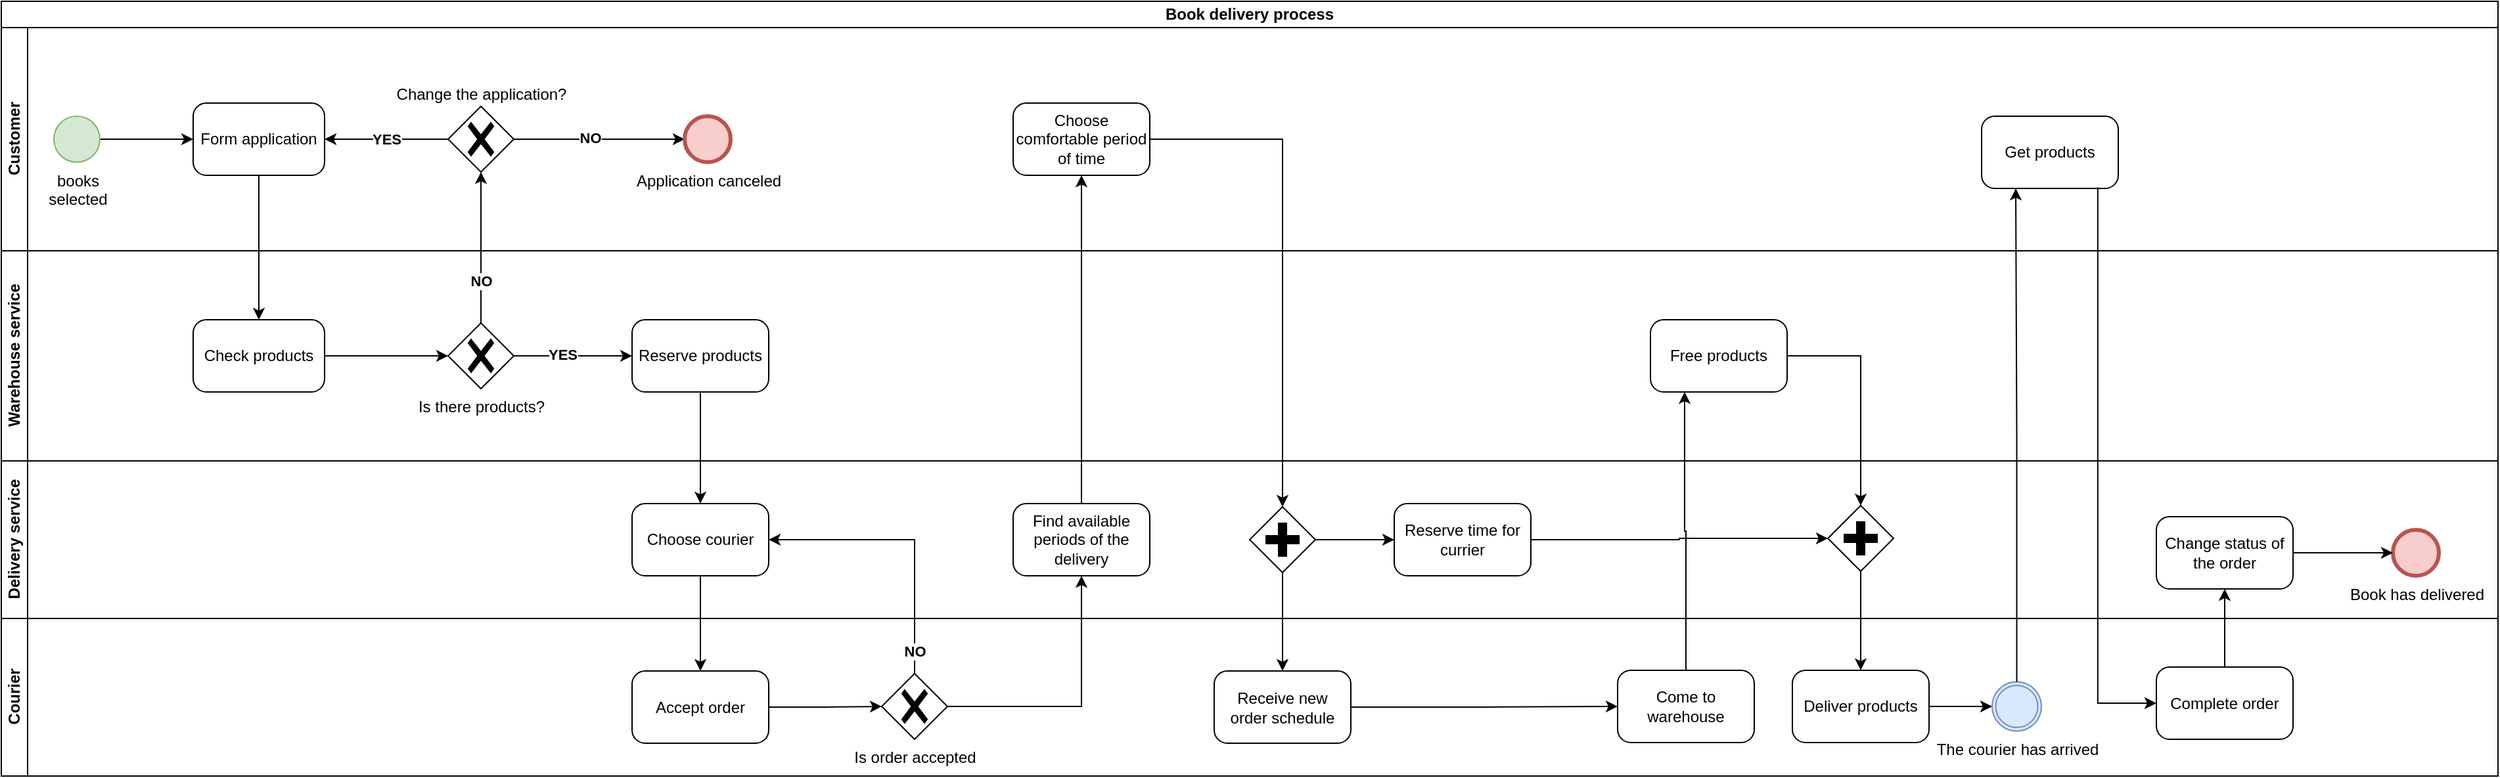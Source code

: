 <mxfile version="21.1.1" type="device">
  <diagram name="Page-1" id="2a216829-ef6e-dabb-86c1-c78162f3ba2b">
    <mxGraphModel dx="1750" dy="915" grid="1" gridSize="10" guides="1" tooltips="1" connect="1" arrows="1" fold="1" page="1" pageScale="1" pageWidth="850" pageHeight="1100" background="none" math="0" shadow="0">
      <root>
        <mxCell id="0" />
        <mxCell id="1" parent="0" />
        <mxCell id="5KnNx2-jX6yFGqiXHTDo-1" value="Book delivery process" style="swimlane;html=1;childLayout=stackLayout;resizeParent=1;resizeParentMax=0;horizontal=1;startSize=20;horizontalStack=0;whiteSpace=wrap;" parent="1" vertex="1">
          <mxGeometry x="60" y="90" width="1900" height="590" as="geometry" />
        </mxCell>
        <mxCell id="5KnNx2-jX6yFGqiXHTDo-2" value="Customer" style="swimlane;html=1;startSize=20;horizontal=0;" parent="5KnNx2-jX6yFGqiXHTDo-1" vertex="1">
          <mxGeometry y="20" width="1900" height="170" as="geometry" />
        </mxCell>
        <mxCell id="UqWMDtoSFBPJHVCRqFl0-8" style="edgeStyle=orthogonalEdgeStyle;rounded=0;orthogonalLoop=1;jettySize=auto;html=1;" parent="5KnNx2-jX6yFGqiXHTDo-2" source="5KnNx2-jX6yFGqiXHTDo-6" target="UqWMDtoSFBPJHVCRqFl0-3" edge="1">
          <mxGeometry relative="1" as="geometry" />
        </mxCell>
        <mxCell id="5KnNx2-jX6yFGqiXHTDo-6" value="books &lt;br&gt;selected" style="points=[[0.145,0.145,0],[0.5,0,0],[0.855,0.145,0],[1,0.5,0],[0.855,0.855,0],[0.5,1,0],[0.145,0.855,0],[0,0.5,0]];shape=mxgraph.bpmn.event;html=1;verticalLabelPosition=bottom;labelBackgroundColor=#ffffff;verticalAlign=top;align=center;perimeter=ellipsePerimeter;outlineConnect=0;aspect=fixed;outline=standard;symbol=general;direction=south;fillColor=#d5e8d4;strokeColor=#82b366;" parent="5KnNx2-jX6yFGqiXHTDo-2" vertex="1">
          <mxGeometry x="40" y="67.5" width="35" height="35" as="geometry" />
        </mxCell>
        <mxCell id="UqWMDtoSFBPJHVCRqFl0-3" value="Form application" style="points=[[0.25,0,0],[0.5,0,0],[0.75,0,0],[1,0.25,0],[1,0.5,0],[1,0.75,0],[0.75,1,0],[0.5,1,0],[0.25,1,0],[0,0.75,0],[0,0.5,0],[0,0.25,0]];shape=mxgraph.bpmn.task;whiteSpace=wrap;rectStyle=rounded;size=10;html=1;container=1;expand=0;collapsible=0;taskMarker=abstract;" parent="5KnNx2-jX6yFGqiXHTDo-2" vertex="1">
          <mxGeometry x="146" y="57.5" width="100" height="55" as="geometry" />
        </mxCell>
        <mxCell id="UqWMDtoSFBPJHVCRqFl0-12" value="&lt;b&gt;YES&lt;/b&gt;" style="edgeStyle=orthogonalEdgeStyle;rounded=0;orthogonalLoop=1;jettySize=auto;html=1;entryX=1;entryY=0.5;entryDx=0;entryDy=0;entryPerimeter=0;" parent="5KnNx2-jX6yFGqiXHTDo-2" source="UqWMDtoSFBPJHVCRqFl0-9" target="UqWMDtoSFBPJHVCRqFl0-3" edge="1">
          <mxGeometry relative="1" as="geometry" />
        </mxCell>
        <mxCell id="UqWMDtoSFBPJHVCRqFl0-14" style="edgeStyle=orthogonalEdgeStyle;rounded=0;orthogonalLoop=1;jettySize=auto;html=1;entryX=0;entryY=0.5;entryDx=0;entryDy=0;entryPerimeter=0;" parent="5KnNx2-jX6yFGqiXHTDo-2" source="UqWMDtoSFBPJHVCRqFl0-9" target="UqWMDtoSFBPJHVCRqFl0-13" edge="1">
          <mxGeometry relative="1" as="geometry" />
        </mxCell>
        <mxCell id="UqWMDtoSFBPJHVCRqFl0-21" value="&lt;b&gt;NO&lt;/b&gt;" style="edgeLabel;html=1;align=center;verticalAlign=middle;resizable=0;points=[];" parent="UqWMDtoSFBPJHVCRqFl0-14" vertex="1" connectable="0">
          <mxGeometry x="-0.108" y="1" relative="1" as="geometry">
            <mxPoint as="offset" />
          </mxGeometry>
        </mxCell>
        <mxCell id="UqWMDtoSFBPJHVCRqFl0-9" value="Change the application?" style="points=[[0.25,0.25,0],[0.5,0,0],[0.75,0.25,0],[1,0.5,0],[0.75,0.75,0],[0.5,1,0],[0.25,0.75,0],[0,0.5,0]];shape=mxgraph.bpmn.gateway2;html=1;verticalLabelPosition=top;labelBackgroundColor=#ffffff;verticalAlign=bottom;align=center;perimeter=rhombusPerimeter;outlineConnect=0;outline=none;symbol=none;gwType=exclusive;labelPosition=center;" parent="5KnNx2-jX6yFGqiXHTDo-2" vertex="1">
          <mxGeometry x="340" y="60" width="50" height="50" as="geometry" />
        </mxCell>
        <mxCell id="UqWMDtoSFBPJHVCRqFl0-13" value="Application canceled" style="points=[[0.145,0.145,0],[0.5,0,0],[0.855,0.145,0],[1,0.5,0],[0.855,0.855,0],[0.5,1,0],[0.145,0.855,0],[0,0.5,0]];shape=mxgraph.bpmn.event;html=1;verticalLabelPosition=bottom;labelBackgroundColor=#ffffff;verticalAlign=top;align=center;perimeter=ellipsePerimeter;outlineConnect=0;aspect=fixed;outline=end;symbol=terminate2;fillColor=#f8cecc;strokeColor=#b85450;" parent="5KnNx2-jX6yFGqiXHTDo-2" vertex="1">
          <mxGeometry x="520" y="67.5" width="35" height="35" as="geometry" />
        </mxCell>
        <mxCell id="5V8TIhY7r5iHG_s38d9a-16" value="Choose comfortable period of time" style="points=[[0.25,0,0],[0.5,0,0],[0.75,0,0],[1,0.25,0],[1,0.5,0],[1,0.75,0],[0.75,1,0],[0.5,1,0],[0.25,1,0],[0,0.75,0],[0,0.5,0],[0,0.25,0]];shape=mxgraph.bpmn.task;whiteSpace=wrap;rectStyle=rounded;size=10;html=1;container=1;expand=0;collapsible=0;taskMarker=abstract;" vertex="1" parent="5KnNx2-jX6yFGqiXHTDo-2">
          <mxGeometry x="770" y="57.5" width="104" height="55" as="geometry" />
        </mxCell>
        <mxCell id="5V8TIhY7r5iHG_s38d9a-51" value="Get products" style="points=[[0.25,0,0],[0.5,0,0],[0.75,0,0],[1,0.25,0],[1,0.5,0],[1,0.75,0],[0.75,1,0],[0.5,1,0],[0.25,1,0],[0,0.75,0],[0,0.5,0],[0,0.25,0]];shape=mxgraph.bpmn.task;whiteSpace=wrap;rectStyle=rounded;size=10;html=1;container=1;expand=0;collapsible=0;taskMarker=abstract;" vertex="1" parent="5KnNx2-jX6yFGqiXHTDo-2">
          <mxGeometry x="1507" y="67.5" width="104" height="55" as="geometry" />
        </mxCell>
        <mxCell id="5KnNx2-jX6yFGqiXHTDo-3" value="Warehouse service" style="swimlane;html=1;startSize=20;horizontal=0;" parent="5KnNx2-jX6yFGqiXHTDo-1" vertex="1">
          <mxGeometry y="190" width="1900" height="160" as="geometry" />
        </mxCell>
        <mxCell id="UqWMDtoSFBPJHVCRqFl0-6" value="" style="edgeStyle=orthogonalEdgeStyle;rounded=0;orthogonalLoop=1;jettySize=auto;html=1;" parent="5KnNx2-jX6yFGqiXHTDo-3" source="UqWMDtoSFBPJHVCRqFl0-4" target="UqWMDtoSFBPJHVCRqFl0-5" edge="1">
          <mxGeometry relative="1" as="geometry" />
        </mxCell>
        <mxCell id="UqWMDtoSFBPJHVCRqFl0-4" value="Check products" style="points=[[0.25,0,0],[0.5,0,0],[0.75,0,0],[1,0.25,0],[1,0.5,0],[1,0.75,0],[0.75,1,0],[0.5,1,0],[0.25,1,0],[0,0.75,0],[0,0.5,0],[0,0.25,0]];shape=mxgraph.bpmn.task;whiteSpace=wrap;rectStyle=rounded;size=10;html=1;container=1;expand=0;collapsible=0;taskMarker=abstract;" parent="5KnNx2-jX6yFGqiXHTDo-3" vertex="1">
          <mxGeometry x="146" y="52.5" width="100" height="55" as="geometry" />
        </mxCell>
        <mxCell id="UqWMDtoSFBPJHVCRqFl0-16" style="edgeStyle=orthogonalEdgeStyle;rounded=0;orthogonalLoop=1;jettySize=auto;html=1;entryX=0;entryY=0.5;entryDx=0;entryDy=0;entryPerimeter=0;" parent="5KnNx2-jX6yFGqiXHTDo-3" source="UqWMDtoSFBPJHVCRqFl0-5" target="UqWMDtoSFBPJHVCRqFl0-15" edge="1">
          <mxGeometry relative="1" as="geometry" />
        </mxCell>
        <mxCell id="5V8TIhY7r5iHG_s38d9a-1" value="&lt;b&gt;YES&lt;/b&gt;" style="edgeLabel;html=1;align=center;verticalAlign=middle;resizable=0;points=[];" vertex="1" connectable="0" parent="UqWMDtoSFBPJHVCRqFl0-16">
          <mxGeometry x="-0.188" y="1" relative="1" as="geometry">
            <mxPoint as="offset" />
          </mxGeometry>
        </mxCell>
        <mxCell id="UqWMDtoSFBPJHVCRqFl0-5" value="Is there products?" style="points=[[0.25,0.25,0],[0.5,0,0],[0.75,0.25,0],[1,0.5,0],[0.75,0.75,0],[0.5,1,0],[0.25,0.75,0],[0,0.5,0]];shape=mxgraph.bpmn.gateway2;html=1;verticalLabelPosition=bottom;labelBackgroundColor=#ffffff;verticalAlign=top;align=center;perimeter=rhombusPerimeter;outlineConnect=0;outline=none;symbol=none;gwType=exclusive;" parent="5KnNx2-jX6yFGqiXHTDo-3" vertex="1">
          <mxGeometry x="340" y="55" width="50" height="50" as="geometry" />
        </mxCell>
        <mxCell id="UqWMDtoSFBPJHVCRqFl0-15" value="Reserve products" style="points=[[0.25,0,0],[0.5,0,0],[0.75,0,0],[1,0.25,0],[1,0.5,0],[1,0.75,0],[0.75,1,0],[0.5,1,0],[0.25,1,0],[0,0.75,0],[0,0.5,0],[0,0.25,0]];shape=mxgraph.bpmn.task;whiteSpace=wrap;rectStyle=rounded;size=10;html=1;container=1;expand=0;collapsible=0;taskMarker=abstract;" parent="5KnNx2-jX6yFGqiXHTDo-3" vertex="1">
          <mxGeometry x="480" y="52.5" width="104" height="55" as="geometry" />
        </mxCell>
        <mxCell id="5V8TIhY7r5iHG_s38d9a-36" value="Free products" style="points=[[0.25,0,0],[0.5,0,0],[0.75,0,0],[1,0.25,0],[1,0.5,0],[1,0.75,0],[0.75,1,0],[0.5,1,0],[0.25,1,0],[0,0.75,0],[0,0.5,0],[0,0.25,0]];shape=mxgraph.bpmn.task;whiteSpace=wrap;rectStyle=rounded;size=10;html=1;container=1;expand=0;collapsible=0;taskMarker=abstract;" vertex="1" parent="5KnNx2-jX6yFGqiXHTDo-3">
          <mxGeometry x="1255" y="52.5" width="104" height="55" as="geometry" />
        </mxCell>
        <mxCell id="5KnNx2-jX6yFGqiXHTDo-4" value="Delivery service" style="swimlane;html=1;startSize=20;horizontal=0;" parent="5KnNx2-jX6yFGqiXHTDo-1" vertex="1">
          <mxGeometry y="350" width="1900" height="120" as="geometry" />
        </mxCell>
        <mxCell id="5KnNx2-jX6yFGqiXHTDo-11" value="Book has delivered" style="points=[[0.145,0.145,0],[0.5,0,0],[0.855,0.145,0],[1,0.5,0],[0.855,0.855,0],[0.5,1,0],[0.145,0.855,0],[0,0.5,0]];shape=mxgraph.bpmn.event;html=1;verticalLabelPosition=bottom;labelBackgroundColor=#ffffff;verticalAlign=top;align=center;perimeter=ellipsePerimeter;outlineConnect=0;aspect=fixed;outline=end;symbol=terminate2;fillColor=#f8cecc;strokeColor=#b85450;" parent="5KnNx2-jX6yFGqiXHTDo-4" vertex="1">
          <mxGeometry x="1820" y="52.5" width="35" height="35" as="geometry" />
        </mxCell>
        <mxCell id="UqWMDtoSFBPJHVCRqFl0-18" value="Choose courier" style="points=[[0.25,0,0],[0.5,0,0],[0.75,0,0],[1,0.25,0],[1,0.5,0],[1,0.75,0],[0.75,1,0],[0.5,1,0],[0.25,1,0],[0,0.75,0],[0,0.5,0],[0,0.25,0]];shape=mxgraph.bpmn.task;whiteSpace=wrap;rectStyle=rounded;size=10;html=1;container=1;expand=0;collapsible=0;taskMarker=abstract;" parent="5KnNx2-jX6yFGqiXHTDo-4" vertex="1">
          <mxGeometry x="480" y="32.5" width="104" height="55" as="geometry" />
        </mxCell>
        <mxCell id="5V8TIhY7r5iHG_s38d9a-10" value="Find available periods of the delivery" style="points=[[0.25,0,0],[0.5,0,0],[0.75,0,0],[1,0.25,0],[1,0.5,0],[1,0.75,0],[0.75,1,0],[0.5,1,0],[0.25,1,0],[0,0.75,0],[0,0.5,0],[0,0.25,0]];shape=mxgraph.bpmn.task;whiteSpace=wrap;rectStyle=rounded;size=10;html=1;container=1;expand=0;collapsible=0;taskMarker=abstract;" vertex="1" parent="5KnNx2-jX6yFGqiXHTDo-4">
          <mxGeometry x="770" y="32.5" width="104" height="55" as="geometry" />
        </mxCell>
        <mxCell id="5V8TIhY7r5iHG_s38d9a-26" style="edgeStyle=orthogonalEdgeStyle;rounded=0;orthogonalLoop=1;jettySize=auto;html=1;entryX=0;entryY=0.5;entryDx=0;entryDy=0;entryPerimeter=0;" edge="1" parent="5KnNx2-jX6yFGqiXHTDo-4" source="5V8TIhY7r5iHG_s38d9a-23" target="5V8TIhY7r5iHG_s38d9a-25">
          <mxGeometry relative="1" as="geometry" />
        </mxCell>
        <mxCell id="5V8TIhY7r5iHG_s38d9a-23" value="" style="points=[[0.25,0.25,0],[0.5,0,0],[0.75,0.25,0],[1,0.5,0],[0.75,0.75,0],[0.5,1,0],[0.25,0.75,0],[0,0.5,0]];shape=mxgraph.bpmn.gateway2;html=1;verticalLabelPosition=bottom;labelBackgroundColor=#ffffff;verticalAlign=top;align=center;perimeter=rhombusPerimeter;outlineConnect=0;outline=none;symbol=none;gwType=parallel;" vertex="1" parent="5KnNx2-jX6yFGqiXHTDo-4">
          <mxGeometry x="950" y="35" width="50" height="50" as="geometry" />
        </mxCell>
        <mxCell id="5V8TIhY7r5iHG_s38d9a-39" style="edgeStyle=orthogonalEdgeStyle;rounded=0;orthogonalLoop=1;jettySize=auto;html=1;entryX=0;entryY=0.5;entryDx=0;entryDy=0;entryPerimeter=0;" edge="1" parent="5KnNx2-jX6yFGqiXHTDo-4" source="5V8TIhY7r5iHG_s38d9a-25" target="5V8TIhY7r5iHG_s38d9a-38">
          <mxGeometry relative="1" as="geometry" />
        </mxCell>
        <mxCell id="5V8TIhY7r5iHG_s38d9a-25" value="Reserve time for currier" style="points=[[0.25,0,0],[0.5,0,0],[0.75,0,0],[1,0.25,0],[1,0.5,0],[1,0.75,0],[0.75,1,0],[0.5,1,0],[0.25,1,0],[0,0.75,0],[0,0.5,0],[0,0.25,0]];shape=mxgraph.bpmn.task;whiteSpace=wrap;rectStyle=rounded;size=10;html=1;container=1;expand=0;collapsible=0;taskMarker=abstract;" vertex="1" parent="5KnNx2-jX6yFGqiXHTDo-4">
          <mxGeometry x="1060" y="32.5" width="104" height="55" as="geometry" />
        </mxCell>
        <mxCell id="5V8TIhY7r5iHG_s38d9a-38" value="" style="points=[[0.25,0.25,0],[0.5,0,0],[0.75,0.25,0],[1,0.5,0],[0.75,0.75,0],[0.5,1,0],[0.25,0.75,0],[0,0.5,0]];shape=mxgraph.bpmn.gateway2;html=1;verticalLabelPosition=bottom;labelBackgroundColor=#ffffff;verticalAlign=top;align=center;perimeter=rhombusPerimeter;outlineConnect=0;outline=none;symbol=none;gwType=parallel;" vertex="1" parent="5KnNx2-jX6yFGqiXHTDo-4">
          <mxGeometry x="1390" y="34" width="50" height="50" as="geometry" />
        </mxCell>
        <mxCell id="5V8TIhY7r5iHG_s38d9a-61" style="edgeStyle=orthogonalEdgeStyle;rounded=0;orthogonalLoop=1;jettySize=auto;html=1;entryX=0;entryY=0.5;entryDx=0;entryDy=0;entryPerimeter=0;" edge="1" parent="5KnNx2-jX6yFGqiXHTDo-4" source="5V8TIhY7r5iHG_s38d9a-60" target="5KnNx2-jX6yFGqiXHTDo-11">
          <mxGeometry relative="1" as="geometry" />
        </mxCell>
        <mxCell id="5V8TIhY7r5iHG_s38d9a-60" value="Change status of the order" style="points=[[0.25,0,0],[0.5,0,0],[0.75,0,0],[1,0.25,0],[1,0.5,0],[1,0.75,0],[0.75,1,0],[0.5,1,0],[0.25,1,0],[0,0.75,0],[0,0.5,0],[0,0.25,0]];shape=mxgraph.bpmn.task;whiteSpace=wrap;rectStyle=rounded;size=10;html=1;container=1;expand=0;collapsible=0;taskMarker=abstract;" vertex="1" parent="5KnNx2-jX6yFGqiXHTDo-4">
          <mxGeometry x="1640" y="42.5" width="104" height="55" as="geometry" />
        </mxCell>
        <mxCell id="UqWMDtoSFBPJHVCRqFl0-7" style="edgeStyle=orthogonalEdgeStyle;rounded=0;orthogonalLoop=1;jettySize=auto;html=1;entryX=0.5;entryY=0;entryDx=0;entryDy=0;entryPerimeter=0;" parent="5KnNx2-jX6yFGqiXHTDo-1" source="UqWMDtoSFBPJHVCRqFl0-3" target="UqWMDtoSFBPJHVCRqFl0-4" edge="1">
          <mxGeometry relative="1" as="geometry" />
        </mxCell>
        <mxCell id="UqWMDtoSFBPJHVCRqFl0-10" style="edgeStyle=orthogonalEdgeStyle;rounded=0;orthogonalLoop=1;jettySize=auto;html=1;entryX=0.5;entryY=1;entryDx=0;entryDy=0;entryPerimeter=0;" parent="5KnNx2-jX6yFGqiXHTDo-1" source="UqWMDtoSFBPJHVCRqFl0-5" target="UqWMDtoSFBPJHVCRqFl0-9" edge="1">
          <mxGeometry relative="1" as="geometry" />
        </mxCell>
        <mxCell id="UqWMDtoSFBPJHVCRqFl0-11" value="&lt;b style=&quot;font-size: 11px;&quot;&gt;NO&lt;/b&gt;" style="edgeLabel;html=1;align=center;verticalAlign=middle;resizable=0;points=[];fontSize=11;" parent="UqWMDtoSFBPJHVCRqFl0-10" vertex="1" connectable="0">
          <mxGeometry x="-0.243" y="1" relative="1" as="geometry">
            <mxPoint x="1" y="11" as="offset" />
          </mxGeometry>
        </mxCell>
        <mxCell id="UqWMDtoSFBPJHVCRqFl0-19" style="edgeStyle=orthogonalEdgeStyle;rounded=0;orthogonalLoop=1;jettySize=auto;html=1;" parent="5KnNx2-jX6yFGqiXHTDo-1" source="UqWMDtoSFBPJHVCRqFl0-15" target="UqWMDtoSFBPJHVCRqFl0-18" edge="1">
          <mxGeometry relative="1" as="geometry" />
        </mxCell>
        <mxCell id="5V8TIhY7r5iHG_s38d9a-4" style="edgeStyle=orthogonalEdgeStyle;rounded=0;orthogonalLoop=1;jettySize=auto;html=1;entryX=0.5;entryY=0;entryDx=0;entryDy=0;entryPerimeter=0;" edge="1" parent="5KnNx2-jX6yFGqiXHTDo-1" source="UqWMDtoSFBPJHVCRqFl0-18" target="5V8TIhY7r5iHG_s38d9a-2">
          <mxGeometry relative="1" as="geometry" />
        </mxCell>
        <mxCell id="5V8TIhY7r5iHG_s38d9a-8" style="edgeStyle=orthogonalEdgeStyle;rounded=0;orthogonalLoop=1;jettySize=auto;html=1;entryX=1;entryY=0.5;entryDx=0;entryDy=0;entryPerimeter=0;exitX=0.5;exitY=0;exitDx=0;exitDy=0;exitPerimeter=0;" edge="1" parent="5KnNx2-jX6yFGqiXHTDo-1" source="5V8TIhY7r5iHG_s38d9a-5" target="UqWMDtoSFBPJHVCRqFl0-18">
          <mxGeometry relative="1" as="geometry" />
        </mxCell>
        <mxCell id="5V8TIhY7r5iHG_s38d9a-9" value="&lt;b&gt;NO&lt;/b&gt;" style="edgeLabel;html=1;align=center;verticalAlign=middle;resizable=0;points=[];" vertex="1" connectable="0" parent="5V8TIhY7r5iHG_s38d9a-8">
          <mxGeometry x="-0.839" y="-2" relative="1" as="geometry">
            <mxPoint x="-2" as="offset" />
          </mxGeometry>
        </mxCell>
        <mxCell id="5V8TIhY7r5iHG_s38d9a-11" style="edgeStyle=orthogonalEdgeStyle;rounded=0;orthogonalLoop=1;jettySize=auto;html=1;entryX=0.5;entryY=1;entryDx=0;entryDy=0;entryPerimeter=0;" edge="1" parent="5KnNx2-jX6yFGqiXHTDo-1" source="5V8TIhY7r5iHG_s38d9a-5" target="5V8TIhY7r5iHG_s38d9a-10">
          <mxGeometry relative="1" as="geometry" />
        </mxCell>
        <mxCell id="5V8TIhY7r5iHG_s38d9a-17" style="edgeStyle=orthogonalEdgeStyle;rounded=0;orthogonalLoop=1;jettySize=auto;html=1;entryX=0.5;entryY=1;entryDx=0;entryDy=0;entryPerimeter=0;" edge="1" parent="5KnNx2-jX6yFGqiXHTDo-1" source="5V8TIhY7r5iHG_s38d9a-10" target="5V8TIhY7r5iHG_s38d9a-16">
          <mxGeometry relative="1" as="geometry" />
        </mxCell>
        <mxCell id="5V8TIhY7r5iHG_s38d9a-24" style="edgeStyle=orthogonalEdgeStyle;rounded=0;orthogonalLoop=1;jettySize=auto;html=1;entryX=0.5;entryY=0;entryDx=0;entryDy=0;entryPerimeter=0;" edge="1" parent="5KnNx2-jX6yFGqiXHTDo-1" source="5V8TIhY7r5iHG_s38d9a-16" target="5V8TIhY7r5iHG_s38d9a-23">
          <mxGeometry relative="1" as="geometry" />
        </mxCell>
        <mxCell id="5V8TIhY7r5iHG_s38d9a-28" style="edgeStyle=orthogonalEdgeStyle;rounded=0;orthogonalLoop=1;jettySize=auto;html=1;entryX=0.5;entryY=0;entryDx=0;entryDy=0;entryPerimeter=0;" edge="1" parent="5KnNx2-jX6yFGqiXHTDo-1" source="5V8TIhY7r5iHG_s38d9a-23" target="5V8TIhY7r5iHG_s38d9a-27">
          <mxGeometry relative="1" as="geometry" />
        </mxCell>
        <mxCell id="5KnNx2-jX6yFGqiXHTDo-5" value="Courier" style="swimlane;html=1;startSize=20;horizontal=0;" parent="5KnNx2-jX6yFGqiXHTDo-1" vertex="1">
          <mxGeometry y="470" width="1900" height="120" as="geometry" />
        </mxCell>
        <mxCell id="5V8TIhY7r5iHG_s38d9a-6" style="edgeStyle=orthogonalEdgeStyle;rounded=0;orthogonalLoop=1;jettySize=auto;html=1;" edge="1" parent="5KnNx2-jX6yFGqiXHTDo-5" source="5V8TIhY7r5iHG_s38d9a-2" target="5V8TIhY7r5iHG_s38d9a-5">
          <mxGeometry relative="1" as="geometry" />
        </mxCell>
        <mxCell id="5V8TIhY7r5iHG_s38d9a-2" value="Accept order" style="points=[[0.25,0,0],[0.5,0,0],[0.75,0,0],[1,0.25,0],[1,0.5,0],[1,0.75,0],[0.75,1,0],[0.5,1,0],[0.25,1,0],[0,0.75,0],[0,0.5,0],[0,0.25,0]];shape=mxgraph.bpmn.task;whiteSpace=wrap;rectStyle=rounded;size=10;html=1;container=1;expand=0;collapsible=0;taskMarker=abstract;" vertex="1" parent="5KnNx2-jX6yFGqiXHTDo-5">
          <mxGeometry x="480" y="40" width="104" height="55" as="geometry" />
        </mxCell>
        <mxCell id="5V8TIhY7r5iHG_s38d9a-5" value="Is order accepted" style="points=[[0.25,0.25,0],[0.5,0,0],[0.75,0.25,0],[1,0.5,0],[0.75,0.75,0],[0.5,1,0],[0.25,0.75,0],[0,0.5,0]];shape=mxgraph.bpmn.gateway2;html=1;verticalLabelPosition=bottom;labelBackgroundColor=#ffffff;verticalAlign=top;align=center;perimeter=rhombusPerimeter;outlineConnect=0;outline=none;symbol=none;gwType=exclusive;" vertex="1" parent="5KnNx2-jX6yFGqiXHTDo-5">
          <mxGeometry x="670" y="42" width="50" height="50" as="geometry" />
        </mxCell>
        <mxCell id="5V8TIhY7r5iHG_s38d9a-30" style="edgeStyle=orthogonalEdgeStyle;rounded=0;orthogonalLoop=1;jettySize=auto;html=1;entryX=0;entryY=0.5;entryDx=0;entryDy=0;entryPerimeter=0;" edge="1" parent="5KnNx2-jX6yFGqiXHTDo-5" source="5V8TIhY7r5iHG_s38d9a-27" target="5V8TIhY7r5iHG_s38d9a-29">
          <mxGeometry relative="1" as="geometry" />
        </mxCell>
        <mxCell id="5V8TIhY7r5iHG_s38d9a-27" value="Receive new&lt;br&gt;order schedule" style="points=[[0.25,0,0],[0.5,0,0],[0.75,0,0],[1,0.25,0],[1,0.5,0],[1,0.75,0],[0.75,1,0],[0.5,1,0],[0.25,1,0],[0,0.75,0],[0,0.5,0],[0,0.25,0]];shape=mxgraph.bpmn.task;whiteSpace=wrap;rectStyle=rounded;size=10;html=1;container=1;expand=0;collapsible=0;taskMarker=abstract;" vertex="1" parent="5KnNx2-jX6yFGqiXHTDo-5">
          <mxGeometry x="923" y="40" width="104" height="55" as="geometry" />
        </mxCell>
        <mxCell id="5V8TIhY7r5iHG_s38d9a-29" value="Come to warehouse" style="points=[[0.25,0,0],[0.5,0,0],[0.75,0,0],[1,0.25,0],[1,0.5,0],[1,0.75,0],[0.75,1,0],[0.5,1,0],[0.25,1,0],[0,0.75,0],[0,0.5,0],[0,0.25,0]];shape=mxgraph.bpmn.task;whiteSpace=wrap;rectStyle=rounded;size=10;html=1;container=1;expand=0;collapsible=0;taskMarker=abstract;" vertex="1" parent="5KnNx2-jX6yFGqiXHTDo-5">
          <mxGeometry x="1230" y="39.5" width="104" height="55" as="geometry" />
        </mxCell>
        <mxCell id="5V8TIhY7r5iHG_s38d9a-48" style="edgeStyle=orthogonalEdgeStyle;rounded=0;orthogonalLoop=1;jettySize=auto;html=1;entryX=0;entryY=0.5;entryDx=0;entryDy=0;entryPerimeter=0;" edge="1" parent="5KnNx2-jX6yFGqiXHTDo-5" source="5V8TIhY7r5iHG_s38d9a-41" target="5V8TIhY7r5iHG_s38d9a-50">
          <mxGeometry relative="1" as="geometry">
            <mxPoint x="1540" y="67" as="targetPoint" />
          </mxGeometry>
        </mxCell>
        <mxCell id="5V8TIhY7r5iHG_s38d9a-41" value="Deliver products" style="points=[[0.25,0,0],[0.5,0,0],[0.75,0,0],[1,0.25,0],[1,0.5,0],[1,0.75,0],[0.75,1,0],[0.5,1,0],[0.25,1,0],[0,0.75,0],[0,0.5,0],[0,0.25,0]];shape=mxgraph.bpmn.task;whiteSpace=wrap;rectStyle=rounded;size=10;html=1;container=1;expand=0;collapsible=0;taskMarker=abstract;" vertex="1" parent="5KnNx2-jX6yFGqiXHTDo-5">
          <mxGeometry x="1363" y="39.5" width="104" height="55" as="geometry" />
        </mxCell>
        <mxCell id="5V8TIhY7r5iHG_s38d9a-50" value="The courier has arrived" style="points=[[0.145,0.145,0],[0.5,0,0],[0.855,0.145,0],[1,0.5,0],[0.855,0.855,0],[0.5,1,0],[0.145,0.855,0],[0,0.5,0]];shape=mxgraph.bpmn.event;html=1;verticalLabelPosition=bottom;labelBackgroundColor=#ffffff;verticalAlign=top;align=center;perimeter=ellipsePerimeter;outlineConnect=0;aspect=fixed;outline=throwing;symbol=general;fillColor=#dae8fc;strokeColor=#6c8ebf;" vertex="1" parent="5KnNx2-jX6yFGqiXHTDo-5">
          <mxGeometry x="1515" y="48.25" width="37.5" height="37.5" as="geometry" />
        </mxCell>
        <mxCell id="5V8TIhY7r5iHG_s38d9a-59" value="Complete order" style="points=[[0.25,0,0],[0.5,0,0],[0.75,0,0],[1,0.25,0],[1,0.5,0],[1,0.75,0],[0.75,1,0],[0.5,1,0],[0.25,1,0],[0,0.75,0],[0,0.5,0],[0,0.25,0]];shape=mxgraph.bpmn.task;whiteSpace=wrap;rectStyle=rounded;size=10;html=1;container=1;expand=0;collapsible=0;taskMarker=abstract;" vertex="1" parent="5KnNx2-jX6yFGqiXHTDo-5">
          <mxGeometry x="1640" y="37" width="104" height="55" as="geometry" />
        </mxCell>
        <mxCell id="5V8TIhY7r5iHG_s38d9a-37" style="edgeStyle=orthogonalEdgeStyle;rounded=0;orthogonalLoop=1;jettySize=auto;html=1;entryX=0.25;entryY=1;entryDx=0;entryDy=0;entryPerimeter=0;" edge="1" parent="5KnNx2-jX6yFGqiXHTDo-1" source="5V8TIhY7r5iHG_s38d9a-29" target="5V8TIhY7r5iHG_s38d9a-36">
          <mxGeometry relative="1" as="geometry" />
        </mxCell>
        <mxCell id="5V8TIhY7r5iHG_s38d9a-40" style="edgeStyle=orthogonalEdgeStyle;rounded=0;orthogonalLoop=1;jettySize=auto;html=1;" edge="1" parent="5KnNx2-jX6yFGqiXHTDo-1" source="5V8TIhY7r5iHG_s38d9a-36" target="5V8TIhY7r5iHG_s38d9a-38">
          <mxGeometry relative="1" as="geometry" />
        </mxCell>
        <mxCell id="5V8TIhY7r5iHG_s38d9a-43" style="edgeStyle=orthogonalEdgeStyle;rounded=0;orthogonalLoop=1;jettySize=auto;html=1;entryX=0.5;entryY=0;entryDx=0;entryDy=0;entryPerimeter=0;" edge="1" parent="5KnNx2-jX6yFGqiXHTDo-1" source="5V8TIhY7r5iHG_s38d9a-38" target="5V8TIhY7r5iHG_s38d9a-41">
          <mxGeometry relative="1" as="geometry" />
        </mxCell>
        <mxCell id="5V8TIhY7r5iHG_s38d9a-52" style="edgeStyle=orthogonalEdgeStyle;rounded=0;orthogonalLoop=1;jettySize=auto;html=1;entryX=0.25;entryY=1;entryDx=0;entryDy=0;entryPerimeter=0;" edge="1" parent="5KnNx2-jX6yFGqiXHTDo-1" source="5V8TIhY7r5iHG_s38d9a-50" target="5V8TIhY7r5iHG_s38d9a-51">
          <mxGeometry relative="1" as="geometry" />
        </mxCell>
        <mxCell id="5V8TIhY7r5iHG_s38d9a-63" style="edgeStyle=orthogonalEdgeStyle;rounded=0;orthogonalLoop=1;jettySize=auto;html=1;entryX=0;entryY=0.5;entryDx=0;entryDy=0;entryPerimeter=0;exitX=0.85;exitY=0.985;exitDx=0;exitDy=0;exitPerimeter=0;" edge="1" parent="5KnNx2-jX6yFGqiXHTDo-1" source="5V8TIhY7r5iHG_s38d9a-51" target="5V8TIhY7r5iHG_s38d9a-59">
          <mxGeometry relative="1" as="geometry">
            <mxPoint x="1640.0" y="300" as="targetPoint" />
          </mxGeometry>
        </mxCell>
        <mxCell id="5V8TIhY7r5iHG_s38d9a-64" style="edgeStyle=orthogonalEdgeStyle;rounded=0;orthogonalLoop=1;jettySize=auto;html=1;entryX=0.5;entryY=1;entryDx=0;entryDy=0;entryPerimeter=0;" edge="1" parent="5KnNx2-jX6yFGqiXHTDo-1" source="5V8TIhY7r5iHG_s38d9a-59" target="5V8TIhY7r5iHG_s38d9a-60">
          <mxGeometry relative="1" as="geometry" />
        </mxCell>
      </root>
    </mxGraphModel>
  </diagram>
</mxfile>
